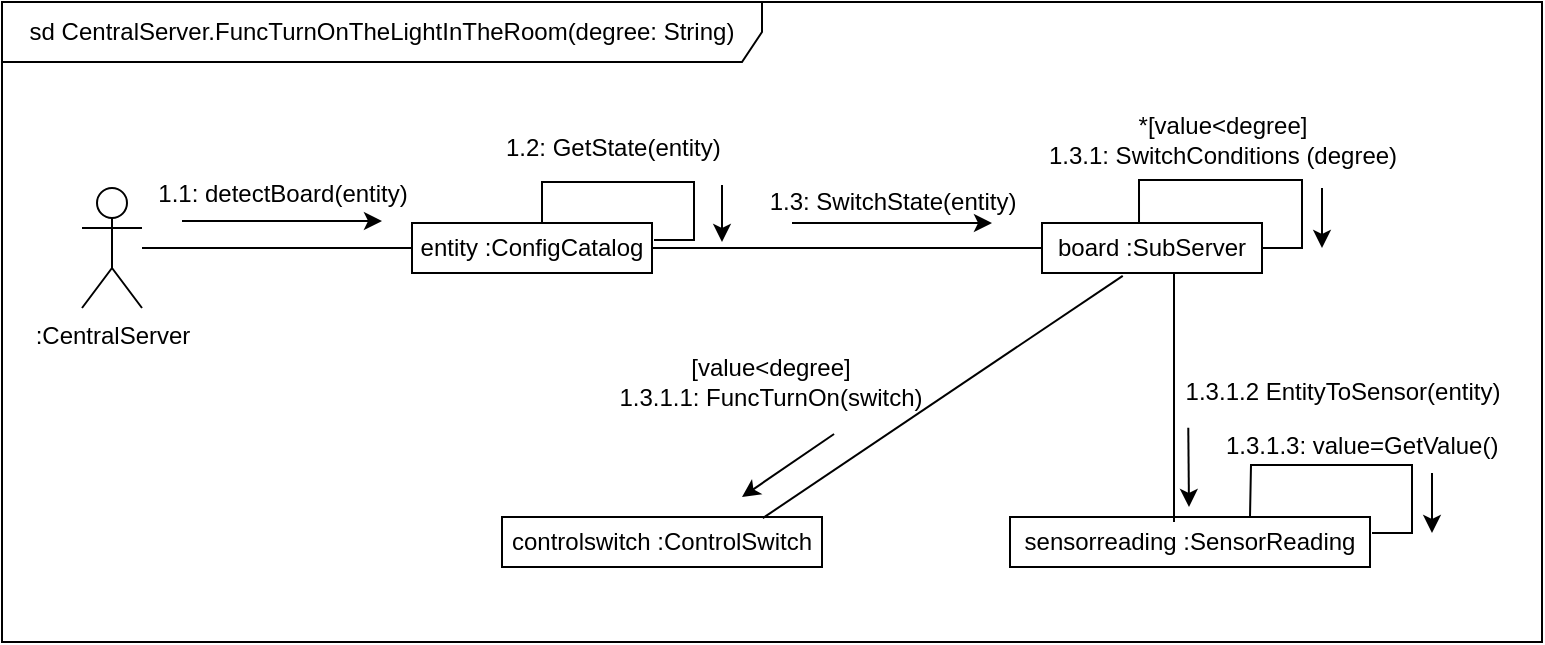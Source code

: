 <mxfile version="22.0.8" type="github">
  <diagram name="Страница — 1" id="dQrRjmTpgejyBE9hyxQG">
    <mxGraphModel dx="754" dy="461" grid="1" gridSize="10" guides="1" tooltips="1" connect="1" arrows="1" fold="1" page="1" pageScale="1" pageWidth="827" pageHeight="1169" math="0" shadow="0">
      <root>
        <mxCell id="0" />
        <mxCell id="1" parent="0" />
        <mxCell id="rvS8YMkj_FBiYES3olQ1-1" value="sd CentralServer.FuncTurnOnTheLightInTheRoom(degree: String)" style="shape=umlFrame;whiteSpace=wrap;html=1;pointerEvents=0;width=380;height=30;" vertex="1" parent="1">
          <mxGeometry x="30" y="30" width="770" height="320" as="geometry" />
        </mxCell>
        <mxCell id="rvS8YMkj_FBiYES3olQ1-2" value=":CentralServer" style="shape=umlActor;verticalLabelPosition=bottom;verticalAlign=top;html=1;" vertex="1" parent="1">
          <mxGeometry x="70" y="123" width="30" height="60" as="geometry" />
        </mxCell>
        <mxCell id="rvS8YMkj_FBiYES3olQ1-3" value="board :SubServer" style="html=1;whiteSpace=wrap;" vertex="1" parent="1">
          <mxGeometry x="550" y="140.5" width="110" height="25" as="geometry" />
        </mxCell>
        <mxCell id="rvS8YMkj_FBiYES3olQ1-4" value="" style="line;strokeWidth=1;fillColor=none;align=left;verticalAlign=middle;spacingTop=-1;spacingLeft=3;spacingRight=3;rotatable=0;labelPosition=right;points=[];portConstraint=eastwest;strokeColor=inherit;" vertex="1" parent="1">
          <mxGeometry x="350" y="149" width="200" height="8" as="geometry" />
        </mxCell>
        <mxCell id="rvS8YMkj_FBiYES3olQ1-8" value="entity :ConfigCatalog" style="html=1;whiteSpace=wrap;" vertex="1" parent="1">
          <mxGeometry x="235" y="140.5" width="120" height="25" as="geometry" />
        </mxCell>
        <mxCell id="rvS8YMkj_FBiYES3olQ1-9" value="sensorreading :SensorReading" style="html=1;whiteSpace=wrap;" vertex="1" parent="1">
          <mxGeometry x="534" y="287.5" width="180" height="25" as="geometry" />
        </mxCell>
        <mxCell id="rvS8YMkj_FBiYES3olQ1-11" value="controlswitch :ControlSwitch" style="html=1;whiteSpace=wrap;" vertex="1" parent="1">
          <mxGeometry x="280" y="287.5" width="160" height="25" as="geometry" />
        </mxCell>
        <mxCell id="rvS8YMkj_FBiYES3olQ1-14" value="&amp;nbsp;" style="text;html=1;align=center;verticalAlign=middle;resizable=0;points=[];autosize=1;strokeColor=none;fillColor=none;" vertex="1" parent="1">
          <mxGeometry x="341" y="119" width="30" height="30" as="geometry" />
        </mxCell>
        <mxCell id="rvS8YMkj_FBiYES3olQ1-20" style="edgeStyle=orthogonalEdgeStyle;rounded=0;orthogonalLoop=1;jettySize=auto;html=1;entryX=1;entryY=0.5;entryDx=0;entryDy=0;endArrow=none;endFill=0;" edge="1" parent="1" source="rvS8YMkj_FBiYES3olQ1-18" target="rvS8YMkj_FBiYES3olQ1-3">
          <mxGeometry relative="1" as="geometry">
            <Array as="points">
              <mxPoint x="680" y="119" />
              <mxPoint x="680" y="153" />
            </Array>
          </mxGeometry>
        </mxCell>
        <mxCell id="rvS8YMkj_FBiYES3olQ1-18" value="" style="line;strokeWidth=1;fillColor=none;align=left;verticalAlign=middle;spacingTop=-1;spacingLeft=3;spacingRight=3;rotatable=0;labelPosition=right;points=[];portConstraint=eastwest;strokeColor=inherit;" vertex="1" parent="1">
          <mxGeometry x="620" y="115" width="40" height="8" as="geometry" />
        </mxCell>
        <mxCell id="rvS8YMkj_FBiYES3olQ1-19" style="edgeStyle=orthogonalEdgeStyle;rounded=0;orthogonalLoop=1;jettySize=auto;html=1;endArrow=none;endFill=0;entryX=0.441;entryY=0.013;entryDx=0;entryDy=0;entryPerimeter=0;" edge="1" parent="1" source="rvS8YMkj_FBiYES3olQ1-18" target="rvS8YMkj_FBiYES3olQ1-3">
          <mxGeometry relative="1" as="geometry">
            <mxPoint x="600" y="123" as="targetPoint" />
          </mxGeometry>
        </mxCell>
        <mxCell id="rvS8YMkj_FBiYES3olQ1-22" value="" style="edgeStyle=none;orthogonalLoop=1;jettySize=auto;html=1;rounded=0;" edge="1" parent="1">
          <mxGeometry width="100" relative="1" as="geometry">
            <mxPoint x="690" y="123" as="sourcePoint" />
            <mxPoint x="690" y="153" as="targetPoint" />
            <Array as="points" />
          </mxGeometry>
        </mxCell>
        <mxCell id="rvS8YMkj_FBiYES3olQ1-24" value="" style="line;strokeWidth=1;fillColor=none;align=left;verticalAlign=middle;spacingTop=-1;spacingLeft=3;spacingRight=3;rotatable=0;labelPosition=right;points=[];portConstraint=eastwest;strokeColor=inherit;direction=south;" vertex="1" parent="1">
          <mxGeometry x="588" y="165.5" width="56" height="124.5" as="geometry" />
        </mxCell>
        <mxCell id="rvS8YMkj_FBiYES3olQ1-26" value="" style="edgeStyle=none;orthogonalLoop=1;jettySize=auto;html=1;rounded=0;entryX=0.815;entryY=0.022;entryDx=0;entryDy=0;entryPerimeter=0;exitX=0.367;exitY=1.056;exitDx=0;exitDy=0;exitPerimeter=0;endArrow=none;endFill=0;strokeWidth=1;" edge="1" parent="1" source="rvS8YMkj_FBiYES3olQ1-3" target="rvS8YMkj_FBiYES3olQ1-11">
          <mxGeometry width="100" relative="1" as="geometry">
            <mxPoint x="410" y="200" as="sourcePoint" />
            <mxPoint x="510" y="200" as="targetPoint" />
            <Array as="points" />
          </mxGeometry>
        </mxCell>
        <mxCell id="rvS8YMkj_FBiYES3olQ1-27" value="" style="edgeStyle=none;orthogonalLoop=1;jettySize=auto;html=1;rounded=0;exitX=0.073;exitY=1.094;exitDx=0;exitDy=0;exitPerimeter=0;" edge="1" parent="1" source="rvS8YMkj_FBiYES3olQ1-49">
          <mxGeometry width="100" relative="1" as="geometry">
            <mxPoint x="630" y="240" as="sourcePoint" />
            <mxPoint x="623.5" y="282.5" as="targetPoint" />
            <Array as="points" />
          </mxGeometry>
        </mxCell>
        <mxCell id="rvS8YMkj_FBiYES3olQ1-29" value="" style="edgeStyle=none;orthogonalLoop=1;jettySize=auto;html=1;rounded=0;exitX=0.678;exitY=1.15;exitDx=0;exitDy=0;exitPerimeter=0;" edge="1" parent="1" source="rvS8YMkj_FBiYES3olQ1-41">
          <mxGeometry width="100" relative="1" as="geometry">
            <mxPoint x="420" y="267.5" as="sourcePoint" />
            <mxPoint x="400" y="277.5" as="targetPoint" />
            <Array as="points" />
          </mxGeometry>
        </mxCell>
        <mxCell id="rvS8YMkj_FBiYES3olQ1-30" style="edgeStyle=orthogonalEdgeStyle;rounded=0;orthogonalLoop=1;jettySize=auto;html=1;entryX=1;entryY=0.5;entryDx=0;entryDy=0;endArrow=none;endFill=0;" edge="1" parent="1" source="rvS8YMkj_FBiYES3olQ1-31">
          <mxGeometry relative="1" as="geometry">
            <mxPoint x="715" y="295.5" as="targetPoint" />
            <Array as="points">
              <mxPoint x="735" y="261.5" />
              <mxPoint x="735" y="295.5" />
            </Array>
          </mxGeometry>
        </mxCell>
        <mxCell id="rvS8YMkj_FBiYES3olQ1-31" value="" style="line;strokeWidth=1;fillColor=none;align=left;verticalAlign=middle;spacingTop=-1;spacingLeft=3;spacingRight=3;rotatable=0;labelPosition=right;points=[];portConstraint=eastwest;strokeColor=inherit;" vertex="1" parent="1">
          <mxGeometry x="675" y="257.5" width="40" height="8" as="geometry" />
        </mxCell>
        <mxCell id="rvS8YMkj_FBiYES3olQ1-32" style="edgeStyle=orthogonalEdgeStyle;rounded=0;orthogonalLoop=1;jettySize=auto;html=1;endArrow=none;endFill=0;" edge="1" parent="1" source="rvS8YMkj_FBiYES3olQ1-31">
          <mxGeometry relative="1" as="geometry">
            <mxPoint x="654" y="287.5" as="targetPoint" />
          </mxGeometry>
        </mxCell>
        <mxCell id="rvS8YMkj_FBiYES3olQ1-33" value="" style="edgeStyle=none;orthogonalLoop=1;jettySize=auto;html=1;rounded=0;" edge="1" parent="1">
          <mxGeometry width="100" relative="1" as="geometry">
            <mxPoint x="745" y="265.5" as="sourcePoint" />
            <mxPoint x="745" y="295.5" as="targetPoint" />
            <Array as="points" />
          </mxGeometry>
        </mxCell>
        <mxCell id="rvS8YMkj_FBiYES3olQ1-38" value="1.3.1.3: value=GetValue()" style="text;whiteSpace=wrap;" vertex="1" parent="1">
          <mxGeometry x="640" y="237.5" width="140" height="20" as="geometry" />
        </mxCell>
        <mxCell id="rvS8YMkj_FBiYES3olQ1-39" value="" style="edgeStyle=none;orthogonalLoop=1;jettySize=auto;html=1;rounded=0;endArrow=none;endFill=0;" edge="1" parent="1" source="rvS8YMkj_FBiYES3olQ1-2">
          <mxGeometry width="100" relative="1" as="geometry">
            <mxPoint x="185" y="153" as="sourcePoint" />
            <mxPoint x="235" y="153" as="targetPoint" />
            <Array as="points" />
          </mxGeometry>
        </mxCell>
        <mxCell id="rvS8YMkj_FBiYES3olQ1-41" value="[value&amp;lt;degree]&lt;br&gt;1.3.1.1: FuncTurnOn(switch)" style="text;html=1;align=center;verticalAlign=middle;resizable=0;points=[];autosize=1;strokeColor=none;fillColor=none;" vertex="1" parent="1">
          <mxGeometry x="324" y="200" width="180" height="40" as="geometry" />
        </mxCell>
        <mxCell id="rvS8YMkj_FBiYES3olQ1-42" value="1.2: GetState(entity)" style="text;whiteSpace=wrap;" vertex="1" parent="1">
          <mxGeometry x="280" y="89" width="150" height="30" as="geometry" />
        </mxCell>
        <mxCell id="rvS8YMkj_FBiYES3olQ1-43" style="edgeStyle=orthogonalEdgeStyle;rounded=0;orthogonalLoop=1;jettySize=auto;html=1;entryX=1;entryY=0.5;entryDx=0;entryDy=0;endArrow=none;endFill=0;" edge="1" parent="1">
          <mxGeometry relative="1" as="geometry">
            <mxPoint x="356" y="149" as="targetPoint" />
            <Array as="points">
              <mxPoint x="300" y="120" />
              <mxPoint x="376" y="120" />
              <mxPoint x="376" y="149" />
            </Array>
            <mxPoint x="300" y="140" as="sourcePoint" />
          </mxGeometry>
        </mxCell>
        <mxCell id="rvS8YMkj_FBiYES3olQ1-46" value="" style="edgeStyle=none;orthogonalLoop=1;jettySize=auto;html=1;rounded=0;" edge="1" parent="1">
          <mxGeometry width="100" relative="1" as="geometry">
            <mxPoint x="390" y="121.5" as="sourcePoint" />
            <mxPoint x="390" y="150" as="targetPoint" />
            <Array as="points" />
          </mxGeometry>
        </mxCell>
        <mxCell id="rvS8YMkj_FBiYES3olQ1-49" value="1.3.1.2 EntityToSensor(entity)" style="text;html=1;align=center;verticalAlign=middle;resizable=0;points=[];autosize=1;strokeColor=none;fillColor=none;" vertex="1" parent="1">
          <mxGeometry x="610" y="210" width="180" height="30" as="geometry" />
        </mxCell>
        <mxCell id="rvS8YMkj_FBiYES3olQ1-50" value="*[value&amp;lt;degree] &lt;br&gt;1.3.1: SwitchConditions (degree)" style="text;html=1;align=center;verticalAlign=middle;resizable=0;points=[];autosize=1;strokeColor=none;fillColor=none;" vertex="1" parent="1">
          <mxGeometry x="540" y="79" width="200" height="40" as="geometry" />
        </mxCell>
        <mxCell id="rvS8YMkj_FBiYES3olQ1-52" value="1.1: detectBoard(entity)" style="text;html=1;align=center;verticalAlign=middle;resizable=0;points=[];autosize=1;strokeColor=none;fillColor=none;" vertex="1" parent="1">
          <mxGeometry x="95" y="110.5" width="150" height="30" as="geometry" />
        </mxCell>
        <mxCell id="rvS8YMkj_FBiYES3olQ1-53" value="" style="edgeStyle=none;orthogonalLoop=1;jettySize=auto;html=1;rounded=0;" edge="1" parent="1">
          <mxGeometry width="100" relative="1" as="geometry">
            <mxPoint x="120" y="139.5" as="sourcePoint" />
            <mxPoint x="220" y="139.5" as="targetPoint" />
            <Array as="points" />
          </mxGeometry>
        </mxCell>
        <mxCell id="rvS8YMkj_FBiYES3olQ1-54" value="1.3:&amp;nbsp;SwitchState(entity)" style="text;html=1;align=center;verticalAlign=middle;resizable=0;points=[];autosize=1;strokeColor=none;fillColor=none;" vertex="1" parent="1">
          <mxGeometry x="400" y="115" width="150" height="30" as="geometry" />
        </mxCell>
        <mxCell id="rvS8YMkj_FBiYES3olQ1-56" value="" style="edgeStyle=none;orthogonalLoop=1;jettySize=auto;html=1;rounded=0;" edge="1" parent="1">
          <mxGeometry width="100" relative="1" as="geometry">
            <mxPoint x="425" y="140.5" as="sourcePoint" />
            <mxPoint x="525" y="140.5" as="targetPoint" />
            <Array as="points" />
          </mxGeometry>
        </mxCell>
      </root>
    </mxGraphModel>
  </diagram>
</mxfile>
